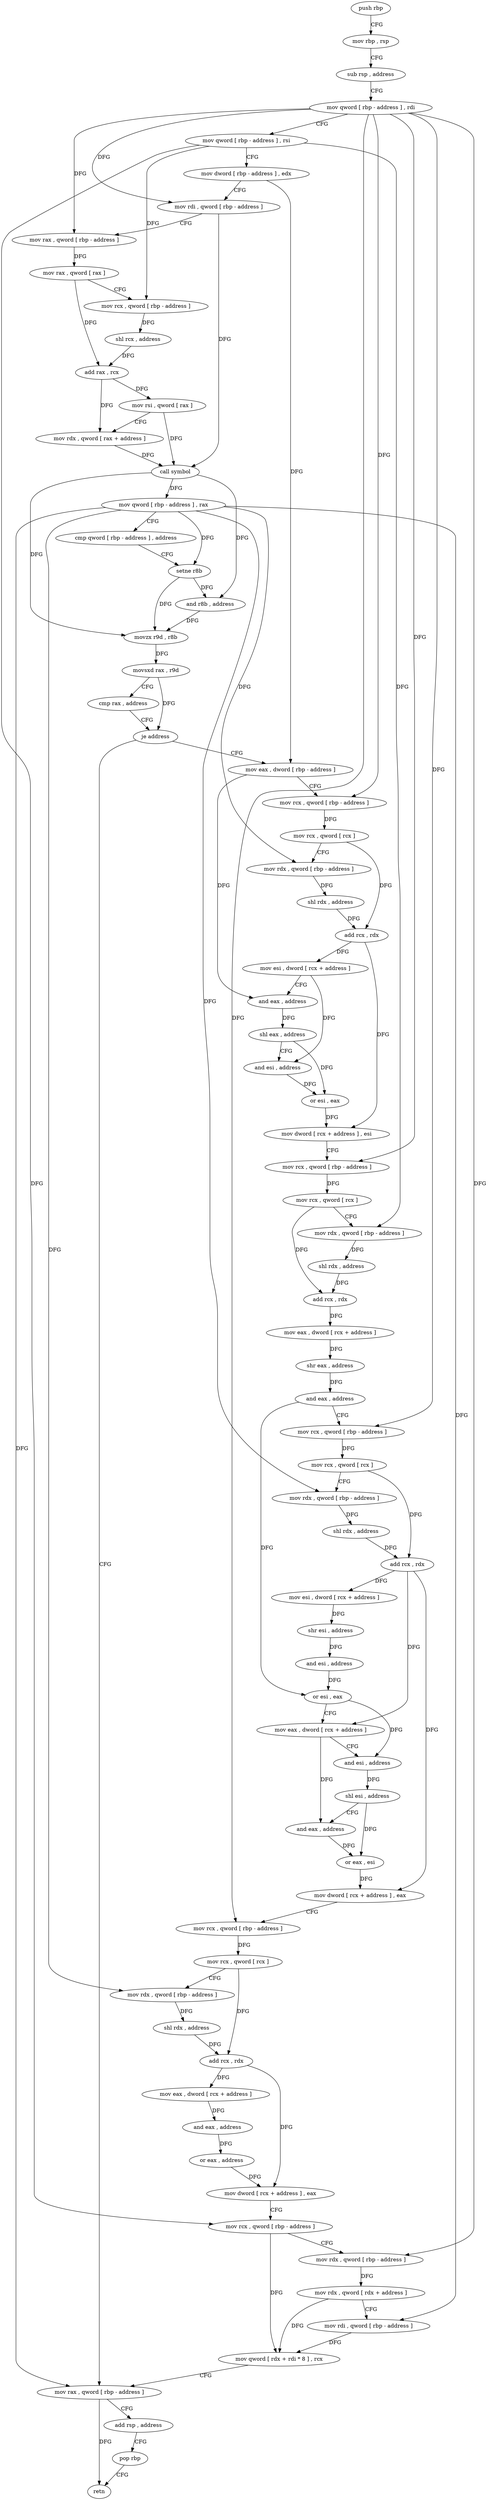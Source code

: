 digraph "func" {
"4276512" [label = "push rbp" ]
"4276513" [label = "mov rbp , rsp" ]
"4276516" [label = "sub rsp , address" ]
"4276520" [label = "mov qword [ rbp - address ] , rdi" ]
"4276524" [label = "mov qword [ rbp - address ] , rsi" ]
"4276528" [label = "mov dword [ rbp - address ] , edx" ]
"4276531" [label = "mov rdi , qword [ rbp - address ]" ]
"4276535" [label = "mov rax , qword [ rbp - address ]" ]
"4276539" [label = "mov rax , qword [ rax ]" ]
"4276542" [label = "mov rcx , qword [ rbp - address ]" ]
"4276546" [label = "shl rcx , address" ]
"4276550" [label = "add rax , rcx" ]
"4276553" [label = "mov rsi , qword [ rax ]" ]
"4276556" [label = "mov rdx , qword [ rax + address ]" ]
"4276560" [label = "call symbol" ]
"4276565" [label = "mov qword [ rbp - address ] , rax" ]
"4276569" [label = "cmp qword [ rbp - address ] , address" ]
"4276574" [label = "setne r8b" ]
"4276578" [label = "and r8b , address" ]
"4276582" [label = "movzx r9d , r8b" ]
"4276586" [label = "movsxd rax , r9d" ]
"4276589" [label = "cmp rax , address" ]
"4276593" [label = "je address" ]
"4276779" [label = "mov rax , qword [ rbp - address ]" ]
"4276599" [label = "mov eax , dword [ rbp - address ]" ]
"4276783" [label = "add rsp , address" ]
"4276787" [label = "pop rbp" ]
"4276788" [label = "retn" ]
"4276602" [label = "mov rcx , qword [ rbp - address ]" ]
"4276606" [label = "mov rcx , qword [ rcx ]" ]
"4276609" [label = "mov rdx , qword [ rbp - address ]" ]
"4276613" [label = "shl rdx , address" ]
"4276617" [label = "add rcx , rdx" ]
"4276620" [label = "mov esi , dword [ rcx + address ]" ]
"4276623" [label = "and eax , address" ]
"4276628" [label = "shl eax , address" ]
"4276631" [label = "and esi , address" ]
"4276637" [label = "or esi , eax" ]
"4276639" [label = "mov dword [ rcx + address ] , esi" ]
"4276642" [label = "mov rcx , qword [ rbp - address ]" ]
"4276646" [label = "mov rcx , qword [ rcx ]" ]
"4276649" [label = "mov rdx , qword [ rbp - address ]" ]
"4276653" [label = "shl rdx , address" ]
"4276657" [label = "add rcx , rdx" ]
"4276660" [label = "mov eax , dword [ rcx + address ]" ]
"4276663" [label = "shr eax , address" ]
"4276666" [label = "and eax , address" ]
"4276671" [label = "mov rcx , qword [ rbp - address ]" ]
"4276675" [label = "mov rcx , qword [ rcx ]" ]
"4276678" [label = "mov rdx , qword [ rbp - address ]" ]
"4276682" [label = "shl rdx , address" ]
"4276686" [label = "add rcx , rdx" ]
"4276689" [label = "mov esi , dword [ rcx + address ]" ]
"4276692" [label = "shr esi , address" ]
"4276695" [label = "and esi , address" ]
"4276701" [label = "or esi , eax" ]
"4276703" [label = "mov eax , dword [ rcx + address ]" ]
"4276706" [label = "and esi , address" ]
"4276712" [label = "shl esi , address" ]
"4276715" [label = "and eax , address" ]
"4276720" [label = "or eax , esi" ]
"4276722" [label = "mov dword [ rcx + address ] , eax" ]
"4276725" [label = "mov rcx , qword [ rbp - address ]" ]
"4276729" [label = "mov rcx , qword [ rcx ]" ]
"4276732" [label = "mov rdx , qword [ rbp - address ]" ]
"4276736" [label = "shl rdx , address" ]
"4276740" [label = "add rcx , rdx" ]
"4276743" [label = "mov eax , dword [ rcx + address ]" ]
"4276746" [label = "and eax , address" ]
"4276751" [label = "or eax , address" ]
"4276756" [label = "mov dword [ rcx + address ] , eax" ]
"4276759" [label = "mov rcx , qword [ rbp - address ]" ]
"4276763" [label = "mov rdx , qword [ rbp - address ]" ]
"4276767" [label = "mov rdx , qword [ rdx + address ]" ]
"4276771" [label = "mov rdi , qword [ rbp - address ]" ]
"4276775" [label = "mov qword [ rdx + rdi * 8 ] , rcx" ]
"4276512" -> "4276513" [ label = "CFG" ]
"4276513" -> "4276516" [ label = "CFG" ]
"4276516" -> "4276520" [ label = "CFG" ]
"4276520" -> "4276524" [ label = "CFG" ]
"4276520" -> "4276531" [ label = "DFG" ]
"4276520" -> "4276535" [ label = "DFG" ]
"4276520" -> "4276602" [ label = "DFG" ]
"4276520" -> "4276642" [ label = "DFG" ]
"4276520" -> "4276671" [ label = "DFG" ]
"4276520" -> "4276725" [ label = "DFG" ]
"4276520" -> "4276763" [ label = "DFG" ]
"4276524" -> "4276528" [ label = "CFG" ]
"4276524" -> "4276542" [ label = "DFG" ]
"4276524" -> "4276649" [ label = "DFG" ]
"4276524" -> "4276759" [ label = "DFG" ]
"4276528" -> "4276531" [ label = "CFG" ]
"4276528" -> "4276599" [ label = "DFG" ]
"4276531" -> "4276535" [ label = "CFG" ]
"4276531" -> "4276560" [ label = "DFG" ]
"4276535" -> "4276539" [ label = "DFG" ]
"4276539" -> "4276542" [ label = "CFG" ]
"4276539" -> "4276550" [ label = "DFG" ]
"4276542" -> "4276546" [ label = "DFG" ]
"4276546" -> "4276550" [ label = "DFG" ]
"4276550" -> "4276553" [ label = "DFG" ]
"4276550" -> "4276556" [ label = "DFG" ]
"4276553" -> "4276556" [ label = "CFG" ]
"4276553" -> "4276560" [ label = "DFG" ]
"4276556" -> "4276560" [ label = "DFG" ]
"4276560" -> "4276565" [ label = "DFG" ]
"4276560" -> "4276578" [ label = "DFG" ]
"4276560" -> "4276582" [ label = "DFG" ]
"4276565" -> "4276569" [ label = "CFG" ]
"4276565" -> "4276574" [ label = "DFG" ]
"4276565" -> "4276779" [ label = "DFG" ]
"4276565" -> "4276609" [ label = "DFG" ]
"4276565" -> "4276678" [ label = "DFG" ]
"4276565" -> "4276732" [ label = "DFG" ]
"4276565" -> "4276771" [ label = "DFG" ]
"4276569" -> "4276574" [ label = "CFG" ]
"4276574" -> "4276578" [ label = "DFG" ]
"4276574" -> "4276582" [ label = "DFG" ]
"4276578" -> "4276582" [ label = "DFG" ]
"4276582" -> "4276586" [ label = "DFG" ]
"4276586" -> "4276589" [ label = "CFG" ]
"4276586" -> "4276593" [ label = "DFG" ]
"4276589" -> "4276593" [ label = "CFG" ]
"4276593" -> "4276779" [ label = "CFG" ]
"4276593" -> "4276599" [ label = "CFG" ]
"4276779" -> "4276783" [ label = "CFG" ]
"4276779" -> "4276788" [ label = "DFG" ]
"4276599" -> "4276602" [ label = "CFG" ]
"4276599" -> "4276623" [ label = "DFG" ]
"4276783" -> "4276787" [ label = "CFG" ]
"4276787" -> "4276788" [ label = "CFG" ]
"4276602" -> "4276606" [ label = "DFG" ]
"4276606" -> "4276609" [ label = "CFG" ]
"4276606" -> "4276617" [ label = "DFG" ]
"4276609" -> "4276613" [ label = "DFG" ]
"4276613" -> "4276617" [ label = "DFG" ]
"4276617" -> "4276620" [ label = "DFG" ]
"4276617" -> "4276639" [ label = "DFG" ]
"4276620" -> "4276623" [ label = "CFG" ]
"4276620" -> "4276631" [ label = "DFG" ]
"4276623" -> "4276628" [ label = "DFG" ]
"4276628" -> "4276631" [ label = "CFG" ]
"4276628" -> "4276637" [ label = "DFG" ]
"4276631" -> "4276637" [ label = "DFG" ]
"4276637" -> "4276639" [ label = "DFG" ]
"4276639" -> "4276642" [ label = "CFG" ]
"4276642" -> "4276646" [ label = "DFG" ]
"4276646" -> "4276649" [ label = "CFG" ]
"4276646" -> "4276657" [ label = "DFG" ]
"4276649" -> "4276653" [ label = "DFG" ]
"4276653" -> "4276657" [ label = "DFG" ]
"4276657" -> "4276660" [ label = "DFG" ]
"4276660" -> "4276663" [ label = "DFG" ]
"4276663" -> "4276666" [ label = "DFG" ]
"4276666" -> "4276671" [ label = "CFG" ]
"4276666" -> "4276701" [ label = "DFG" ]
"4276671" -> "4276675" [ label = "DFG" ]
"4276675" -> "4276678" [ label = "CFG" ]
"4276675" -> "4276686" [ label = "DFG" ]
"4276678" -> "4276682" [ label = "DFG" ]
"4276682" -> "4276686" [ label = "DFG" ]
"4276686" -> "4276689" [ label = "DFG" ]
"4276686" -> "4276703" [ label = "DFG" ]
"4276686" -> "4276722" [ label = "DFG" ]
"4276689" -> "4276692" [ label = "DFG" ]
"4276692" -> "4276695" [ label = "DFG" ]
"4276695" -> "4276701" [ label = "DFG" ]
"4276701" -> "4276703" [ label = "CFG" ]
"4276701" -> "4276706" [ label = "DFG" ]
"4276703" -> "4276706" [ label = "CFG" ]
"4276703" -> "4276715" [ label = "DFG" ]
"4276706" -> "4276712" [ label = "DFG" ]
"4276712" -> "4276715" [ label = "CFG" ]
"4276712" -> "4276720" [ label = "DFG" ]
"4276715" -> "4276720" [ label = "DFG" ]
"4276720" -> "4276722" [ label = "DFG" ]
"4276722" -> "4276725" [ label = "CFG" ]
"4276725" -> "4276729" [ label = "DFG" ]
"4276729" -> "4276732" [ label = "CFG" ]
"4276729" -> "4276740" [ label = "DFG" ]
"4276732" -> "4276736" [ label = "DFG" ]
"4276736" -> "4276740" [ label = "DFG" ]
"4276740" -> "4276743" [ label = "DFG" ]
"4276740" -> "4276756" [ label = "DFG" ]
"4276743" -> "4276746" [ label = "DFG" ]
"4276746" -> "4276751" [ label = "DFG" ]
"4276751" -> "4276756" [ label = "DFG" ]
"4276756" -> "4276759" [ label = "CFG" ]
"4276759" -> "4276763" [ label = "CFG" ]
"4276759" -> "4276775" [ label = "DFG" ]
"4276763" -> "4276767" [ label = "DFG" ]
"4276767" -> "4276771" [ label = "CFG" ]
"4276767" -> "4276775" [ label = "DFG" ]
"4276771" -> "4276775" [ label = "DFG" ]
"4276775" -> "4276779" [ label = "CFG" ]
}
